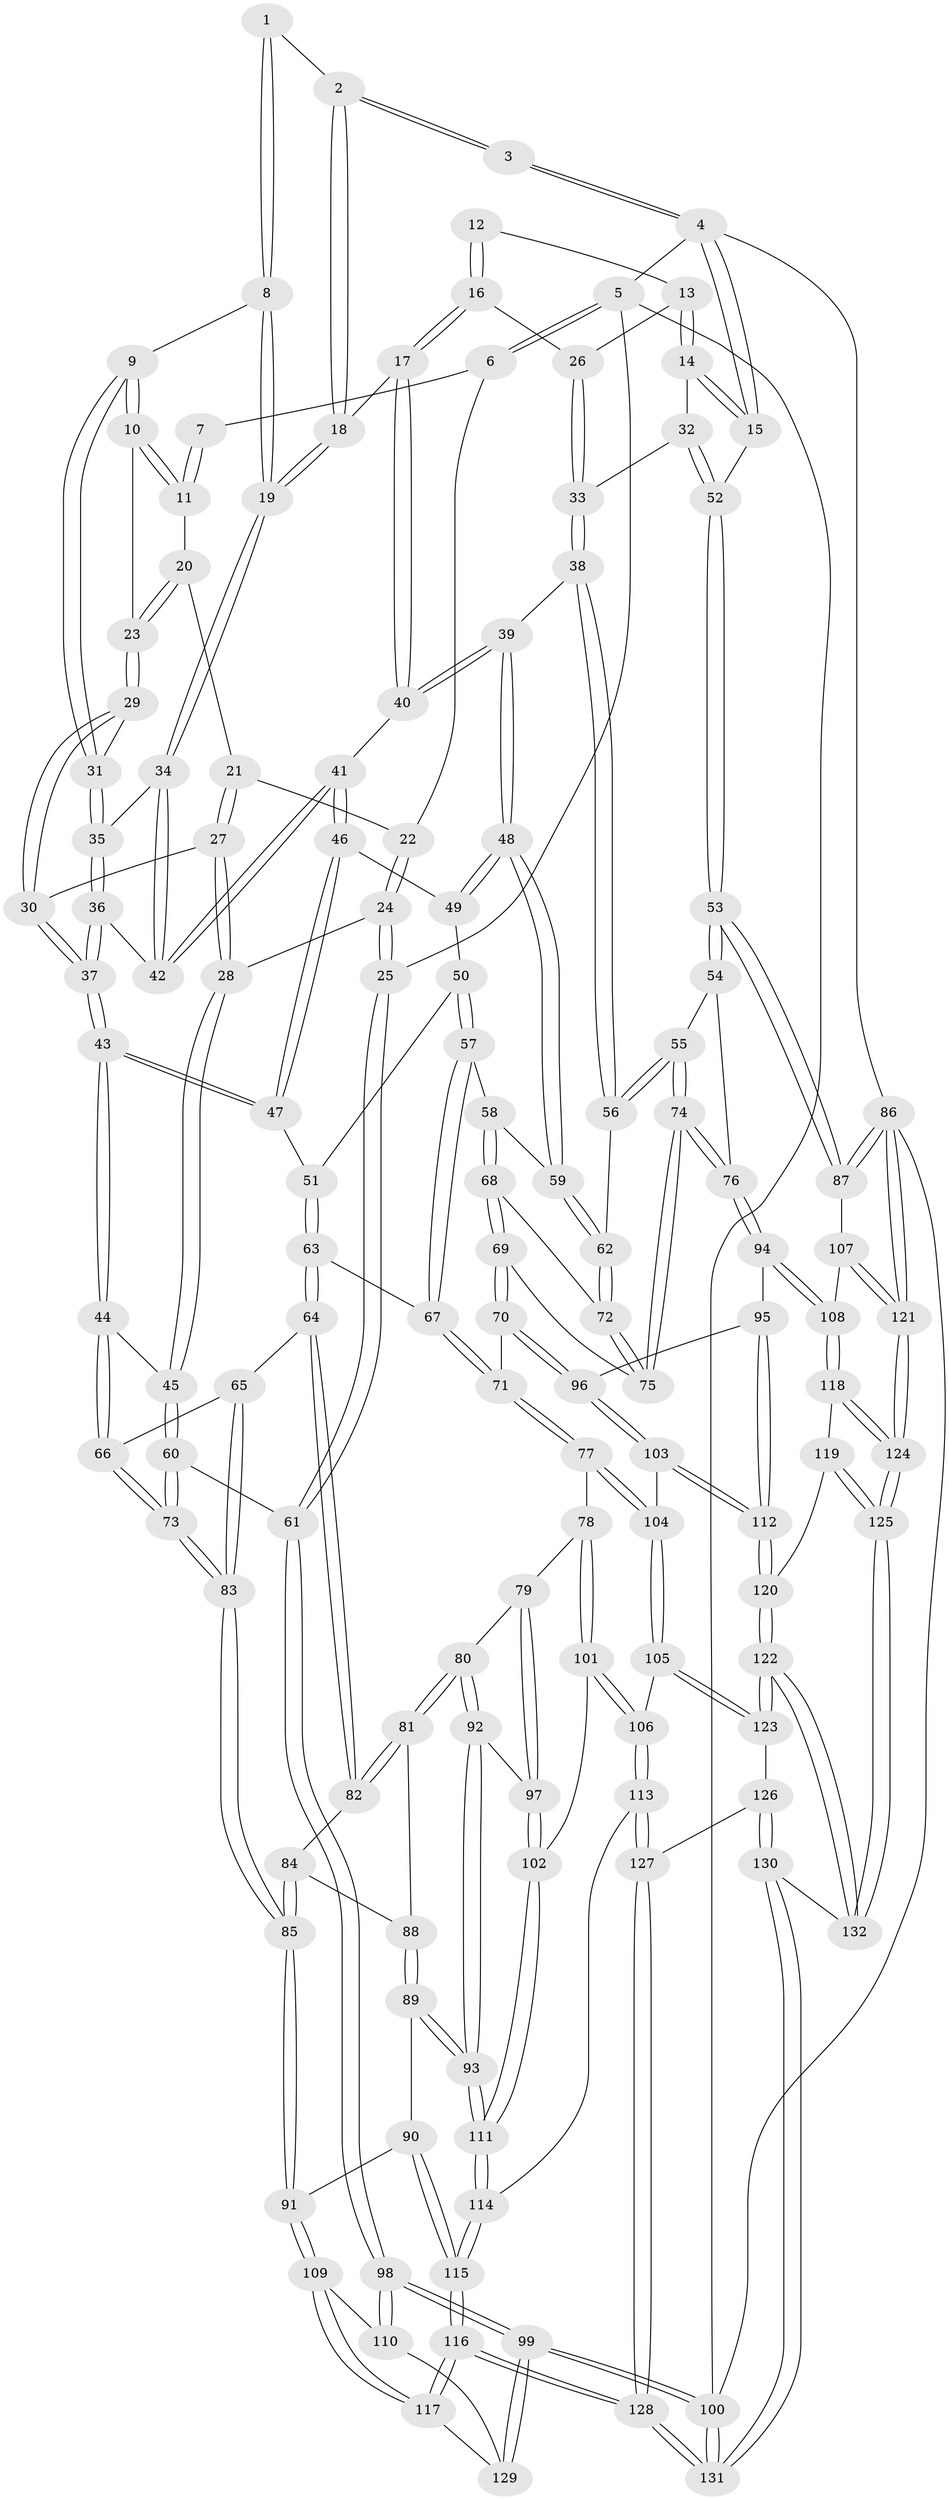 // Generated by graph-tools (version 1.1) at 2025/27/03/15/25 16:27:57]
// undirected, 132 vertices, 327 edges
graph export_dot {
graph [start="1"]
  node [color=gray90,style=filled];
  1 [pos="+0.4903594294167572+0"];
  2 [pos="+0.5761516681958356+0"];
  3 [pos="+0.7804074501786877+0"];
  4 [pos="+1+0"];
  5 [pos="+0+0"];
  6 [pos="+0.016650610936906417+0"];
  7 [pos="+0.31637545062644573+0"];
  8 [pos="+0.4276308800029066+0.11389050897080023"];
  9 [pos="+0.4009057257708015+0.10342371687434357"];
  10 [pos="+0.39114643897474144+0.0952504111974297"];
  11 [pos="+0.3166480310582601+0"];
  12 [pos="+0.7861785848762287+0"];
  13 [pos="+0.8220082148480453+0.04716709722845805"];
  14 [pos="+0.8958758091633822+0.11535854913022105"];
  15 [pos="+1+0"];
  16 [pos="+0.6824120972722172+0.12159979365248444"];
  17 [pos="+0.6582241385532492+0.12961603954496115"];
  18 [pos="+0.5731585619424404+0.06844817615897689"];
  19 [pos="+0.4730527659255772+0.14333214582764003"];
  20 [pos="+0.2652248222995011+0.04111764182863613"];
  21 [pos="+0.19593323819523029+0.08460242440745923"];
  22 [pos="+0.16545214958307342+0.053436357581510066"];
  23 [pos="+0.29661636609812375+0.11142871125911986"];
  24 [pos="+0+0.1853335253314866"];
  25 [pos="+0+0.17431565826244563"];
  26 [pos="+0.7366419793737162+0.11986929623253362"];
  27 [pos="+0.1917233211695235+0.1824425798036045"];
  28 [pos="+0+0.1922260731410948"];
  29 [pos="+0.28032119738771744+0.14017996197973423"];
  30 [pos="+0.19789674710238925+0.18630683617898205"];
  31 [pos="+0.3331675188044528+0.17507062140888494"];
  32 [pos="+0.8634265229931988+0.24676198580005432"];
  33 [pos="+0.846313313648098+0.25411977722960843"];
  34 [pos="+0.4713838828413665+0.18547445794677814"];
  35 [pos="+0.33396088486210446+0.18410966855290356"];
  36 [pos="+0.32675319818088194+0.24933923692492618"];
  37 [pos="+0.2728890783250492+0.31528356659976803"];
  38 [pos="+0.8240158129870627+0.2751731432844691"];
  39 [pos="+0.7018441870809708+0.3047841168752272"];
  40 [pos="+0.6567852793479079+0.19977600673712306"];
  41 [pos="+0.4943151548660944+0.24281318032259314"];
  42 [pos="+0.47143942844581316+0.18798945998488192"];
  43 [pos="+0.2731120339515378+0.3195922600668543"];
  44 [pos="+0.25497643112036084+0.3668723139274108"];
  45 [pos="+0.2154779569306319+0.37556071568674576"];
  46 [pos="+0.4950741388767362+0.2573128779251094"];
  47 [pos="+0.3912522862215879+0.31691785242022646"];
  48 [pos="+0.6754031349204647+0.34119837503389766"];
  49 [pos="+0.4968572873269999+0.26035113354764045"];
  50 [pos="+0.49789265046106346+0.35113152364967465"];
  51 [pos="+0.44218788407065085+0.38626940881477806"];
  52 [pos="+1+0.35659928978556693"];
  53 [pos="+1+0.5035151617576151"];
  54 [pos="+0.92922101947935+0.467258156451901"];
  55 [pos="+0.876700027577975+0.45006049966744466"];
  56 [pos="+0.8571985507603961+0.436024799198103"];
  57 [pos="+0.5644754428480964+0.42117288024430377"];
  58 [pos="+0.6064556004022515+0.41454388041519735"];
  59 [pos="+0.6726920993268615+0.35338926500239365"];
  60 [pos="+0.00768614194231108+0.4990300795698976"];
  61 [pos="+0+0.4584998858664983"];
  62 [pos="+0.7494132570550132+0.45533491228609524"];
  63 [pos="+0.4033908905048898+0.48127345468664795"];
  64 [pos="+0.37530606058695376+0.4913983937480688"];
  65 [pos="+0.34503567904288646+0.47486494799718987"];
  66 [pos="+0.2764472651066313+0.4021263506395307"];
  67 [pos="+0.4969334173539533+0.4891778028746084"];
  68 [pos="+0.6350160815943963+0.5091885600937317"];
  69 [pos="+0.6244527959483216+0.5840957292213356"];
  70 [pos="+0.587772296904293+0.6070530866746464"];
  71 [pos="+0.5693101496396976+0.6099527686475857"];
  72 [pos="+0.7440587529439079+0.4783018394877744"];
  73 [pos="+0.1503678922181125+0.6279718579956103"];
  74 [pos="+0.7681300170032693+0.6024945697639733"];
  75 [pos="+0.7590857524785172+0.5951326204213474"];
  76 [pos="+0.788758092017034+0.6304921702221851"];
  77 [pos="+0.5540645405196686+0.6253972914729509"];
  78 [pos="+0.5302236018382621+0.6297470853334133"];
  79 [pos="+0.4426487807738615+0.6340950138171068"];
  80 [pos="+0.4089919562459916+0.6186993553611492"];
  81 [pos="+0.40589655415183334+0.6150802106566332"];
  82 [pos="+0.37648292466055394+0.5209047782629928"];
  83 [pos="+0.16095562175531755+0.6420339361188354"];
  84 [pos="+0.28251680123301787+0.6204744718569545"];
  85 [pos="+0.17032262498284226+0.6647396629393314"];
  86 [pos="+1+1"];
  87 [pos="+1+0.5877011937023275"];
  88 [pos="+0.34716450148560185+0.6383352051926018"];
  89 [pos="+0.28311069438364844+0.7399032823725608"];
  90 [pos="+0.2270196923570012+0.7188669066676281"];
  91 [pos="+0.17187080347323272+0.6779144999331493"];
  92 [pos="+0.377216522175867+0.6908001658337226"];
  93 [pos="+0.30274933697535616+0.7523158198039488"];
  94 [pos="+0.8288449752957372+0.706146493865659"];
  95 [pos="+0.7353982553166171+0.7222008137319822"];
  96 [pos="+0.6720275396912578+0.7206847452359364"];
  97 [pos="+0.4435939434152793+0.7424402640863118"];
  98 [pos="+0+0.8320200828373557"];
  99 [pos="+0+1"];
  100 [pos="+0+1"];
  101 [pos="+0.451945022764368+0.7574804779076291"];
  102 [pos="+0.4465099870804955+0.7524088219029752"];
  103 [pos="+0.5859406584720926+0.7960595267048723"];
  104 [pos="+0.5532393702969303+0.7896535969813355"];
  105 [pos="+0.5100216251782133+0.8096727844725566"];
  106 [pos="+0.4871149674473184+0.8040961198018252"];
  107 [pos="+0.8900770777299781+0.7123800805614711"];
  108 [pos="+0.8552343707539378+0.7248369062414183"];
  109 [pos="+0.11154708741364763+0.7476398540885341"];
  110 [pos="+0+0.8012631816875193"];
  111 [pos="+0.3049965729814619+0.7552688571840309"];
  112 [pos="+0.6467389247508054+0.8528935334165634"];
  113 [pos="+0.3857126434858119+0.8583204095875051"];
  114 [pos="+0.31991510914902743+0.8036584858400367"];
  115 [pos="+0.20746058500940656+0.9558057694423928"];
  116 [pos="+0.20735586301151304+0.9560545994448139"];
  117 [pos="+0.15103046538842+0.919642301627468"];
  118 [pos="+0.8509419869957219+0.7522576216085795"];
  119 [pos="+0.8229386873668456+0.7887930168154497"];
  120 [pos="+0.684321122116773+0.9070987476375193"];
  121 [pos="+1+1"];
  122 [pos="+0.6723037693032626+1"];
  123 [pos="+0.515099438113569+0.9143366368563809"];
  124 [pos="+1+1"];
  125 [pos="+0.8042555875866759+1"];
  126 [pos="+0.45087254047779934+0.9518550763653858"];
  127 [pos="+0.3813119879999956+0.9017503368634707"];
  128 [pos="+0.23977803308728737+1"];
  129 [pos="+0.1400763824483331+0.9197852030509003"];
  130 [pos="+0.4226986962949195+1"];
  131 [pos="+0.2549582883016575+1"];
  132 [pos="+0.7219599243111708+1"];
  1 -- 2;
  1 -- 8;
  1 -- 8;
  2 -- 3;
  2 -- 3;
  2 -- 18;
  2 -- 18;
  3 -- 4;
  3 -- 4;
  4 -- 5;
  4 -- 15;
  4 -- 15;
  4 -- 86;
  5 -- 6;
  5 -- 6;
  5 -- 25;
  5 -- 100;
  6 -- 7;
  6 -- 22;
  7 -- 11;
  7 -- 11;
  8 -- 9;
  8 -- 19;
  8 -- 19;
  9 -- 10;
  9 -- 10;
  9 -- 31;
  9 -- 31;
  10 -- 11;
  10 -- 11;
  10 -- 23;
  11 -- 20;
  12 -- 13;
  12 -- 16;
  12 -- 16;
  13 -- 14;
  13 -- 14;
  13 -- 26;
  14 -- 15;
  14 -- 15;
  14 -- 32;
  15 -- 52;
  16 -- 17;
  16 -- 17;
  16 -- 26;
  17 -- 18;
  17 -- 40;
  17 -- 40;
  18 -- 19;
  18 -- 19;
  19 -- 34;
  19 -- 34;
  20 -- 21;
  20 -- 23;
  20 -- 23;
  21 -- 22;
  21 -- 27;
  21 -- 27;
  22 -- 24;
  22 -- 24;
  23 -- 29;
  23 -- 29;
  24 -- 25;
  24 -- 25;
  24 -- 28;
  25 -- 61;
  25 -- 61;
  26 -- 33;
  26 -- 33;
  27 -- 28;
  27 -- 28;
  27 -- 30;
  28 -- 45;
  28 -- 45;
  29 -- 30;
  29 -- 30;
  29 -- 31;
  30 -- 37;
  30 -- 37;
  31 -- 35;
  31 -- 35;
  32 -- 33;
  32 -- 52;
  32 -- 52;
  33 -- 38;
  33 -- 38;
  34 -- 35;
  34 -- 42;
  34 -- 42;
  35 -- 36;
  35 -- 36;
  36 -- 37;
  36 -- 37;
  36 -- 42;
  37 -- 43;
  37 -- 43;
  38 -- 39;
  38 -- 56;
  38 -- 56;
  39 -- 40;
  39 -- 40;
  39 -- 48;
  39 -- 48;
  40 -- 41;
  41 -- 42;
  41 -- 42;
  41 -- 46;
  41 -- 46;
  43 -- 44;
  43 -- 44;
  43 -- 47;
  43 -- 47;
  44 -- 45;
  44 -- 66;
  44 -- 66;
  45 -- 60;
  45 -- 60;
  46 -- 47;
  46 -- 47;
  46 -- 49;
  47 -- 51;
  48 -- 49;
  48 -- 49;
  48 -- 59;
  48 -- 59;
  49 -- 50;
  50 -- 51;
  50 -- 57;
  50 -- 57;
  51 -- 63;
  51 -- 63;
  52 -- 53;
  52 -- 53;
  53 -- 54;
  53 -- 54;
  53 -- 87;
  53 -- 87;
  54 -- 55;
  54 -- 76;
  55 -- 56;
  55 -- 56;
  55 -- 74;
  55 -- 74;
  56 -- 62;
  57 -- 58;
  57 -- 67;
  57 -- 67;
  58 -- 59;
  58 -- 68;
  58 -- 68;
  59 -- 62;
  59 -- 62;
  60 -- 61;
  60 -- 73;
  60 -- 73;
  61 -- 98;
  61 -- 98;
  62 -- 72;
  62 -- 72;
  63 -- 64;
  63 -- 64;
  63 -- 67;
  64 -- 65;
  64 -- 82;
  64 -- 82;
  65 -- 66;
  65 -- 83;
  65 -- 83;
  66 -- 73;
  66 -- 73;
  67 -- 71;
  67 -- 71;
  68 -- 69;
  68 -- 69;
  68 -- 72;
  69 -- 70;
  69 -- 70;
  69 -- 75;
  70 -- 71;
  70 -- 96;
  70 -- 96;
  71 -- 77;
  71 -- 77;
  72 -- 75;
  72 -- 75;
  73 -- 83;
  73 -- 83;
  74 -- 75;
  74 -- 75;
  74 -- 76;
  74 -- 76;
  76 -- 94;
  76 -- 94;
  77 -- 78;
  77 -- 104;
  77 -- 104;
  78 -- 79;
  78 -- 101;
  78 -- 101;
  79 -- 80;
  79 -- 97;
  79 -- 97;
  80 -- 81;
  80 -- 81;
  80 -- 92;
  80 -- 92;
  81 -- 82;
  81 -- 82;
  81 -- 88;
  82 -- 84;
  83 -- 85;
  83 -- 85;
  84 -- 85;
  84 -- 85;
  84 -- 88;
  85 -- 91;
  85 -- 91;
  86 -- 87;
  86 -- 87;
  86 -- 121;
  86 -- 121;
  86 -- 100;
  87 -- 107;
  88 -- 89;
  88 -- 89;
  89 -- 90;
  89 -- 93;
  89 -- 93;
  90 -- 91;
  90 -- 115;
  90 -- 115;
  91 -- 109;
  91 -- 109;
  92 -- 93;
  92 -- 93;
  92 -- 97;
  93 -- 111;
  93 -- 111;
  94 -- 95;
  94 -- 108;
  94 -- 108;
  95 -- 96;
  95 -- 112;
  95 -- 112;
  96 -- 103;
  96 -- 103;
  97 -- 102;
  97 -- 102;
  98 -- 99;
  98 -- 99;
  98 -- 110;
  98 -- 110;
  99 -- 100;
  99 -- 100;
  99 -- 129;
  99 -- 129;
  100 -- 131;
  100 -- 131;
  101 -- 102;
  101 -- 106;
  101 -- 106;
  102 -- 111;
  102 -- 111;
  103 -- 104;
  103 -- 112;
  103 -- 112;
  104 -- 105;
  104 -- 105;
  105 -- 106;
  105 -- 123;
  105 -- 123;
  106 -- 113;
  106 -- 113;
  107 -- 108;
  107 -- 121;
  107 -- 121;
  108 -- 118;
  108 -- 118;
  109 -- 110;
  109 -- 117;
  109 -- 117;
  110 -- 129;
  111 -- 114;
  111 -- 114;
  112 -- 120;
  112 -- 120;
  113 -- 114;
  113 -- 127;
  113 -- 127;
  114 -- 115;
  114 -- 115;
  115 -- 116;
  115 -- 116;
  116 -- 117;
  116 -- 117;
  116 -- 128;
  116 -- 128;
  117 -- 129;
  118 -- 119;
  118 -- 124;
  118 -- 124;
  119 -- 120;
  119 -- 125;
  119 -- 125;
  120 -- 122;
  120 -- 122;
  121 -- 124;
  121 -- 124;
  122 -- 123;
  122 -- 123;
  122 -- 132;
  122 -- 132;
  123 -- 126;
  124 -- 125;
  124 -- 125;
  125 -- 132;
  125 -- 132;
  126 -- 127;
  126 -- 130;
  126 -- 130;
  127 -- 128;
  127 -- 128;
  128 -- 131;
  128 -- 131;
  130 -- 131;
  130 -- 131;
  130 -- 132;
}
